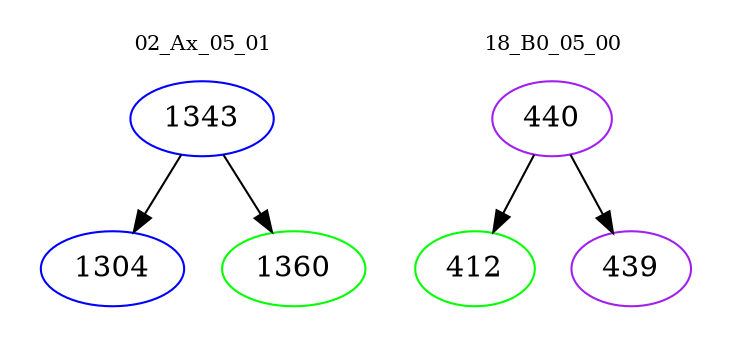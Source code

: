 digraph{
subgraph cluster_0 {
color = white
label = "02_Ax_05_01";
fontsize=10;
T0_1343 [label="1343", color="blue"]
T0_1343 -> T0_1304 [color="black"]
T0_1304 [label="1304", color="blue"]
T0_1343 -> T0_1360 [color="black"]
T0_1360 [label="1360", color="green"]
}
subgraph cluster_1 {
color = white
label = "18_B0_05_00";
fontsize=10;
T1_440 [label="440", color="purple"]
T1_440 -> T1_412 [color="black"]
T1_412 [label="412", color="green"]
T1_440 -> T1_439 [color="black"]
T1_439 [label="439", color="purple"]
}
}
